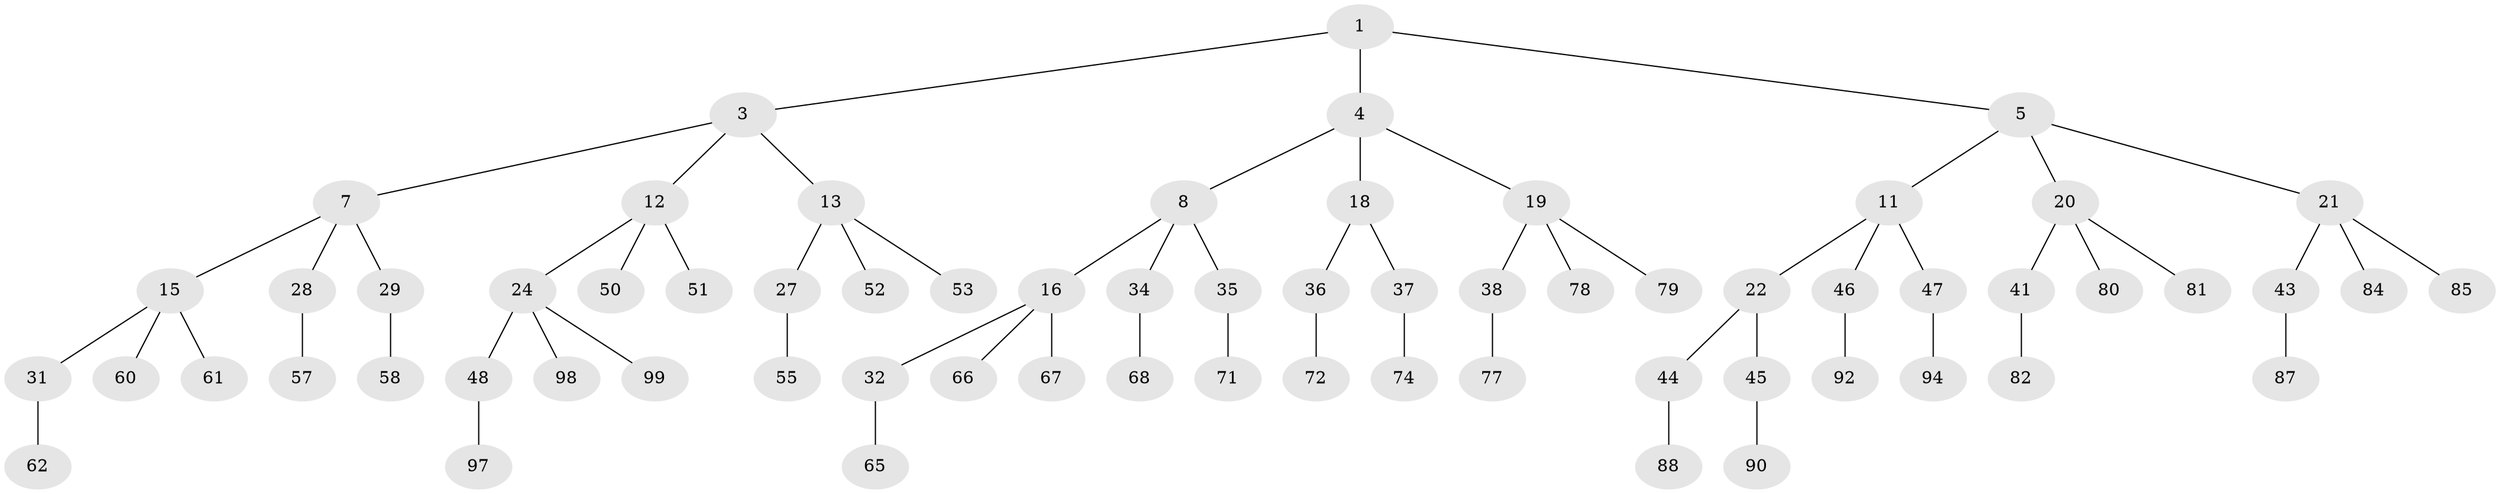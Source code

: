 // original degree distribution, {2: 0.02, 3: 0.48, 1: 0.5}
// Generated by graph-tools (version 1.1) at 2025/38/02/21/25 10:38:56]
// undirected, 67 vertices, 66 edges
graph export_dot {
graph [start="1"]
  node [color=gray90,style=filled];
  1 [super="+2"];
  3 [latent=1,super="+6"];
  4 [latent=0.5,super="+9"];
  5 [latent=0.5,super="+10"];
  7 [latent=0.5,super="+14"];
  8 [latent=0.333333,super="+17"];
  11 [latent=0.333333,super="+23"];
  12 [latent=0.333333,super="+25"];
  13 [latent=0.333333,super="+26"];
  15 [latent=0.333333,super="+30"];
  16 [latent=0.25,super="+33"];
  18 [latent=0.25];
  19 [latent=0.25,super="+39"];
  20 [latent=0.25,super="+40"];
  21 [latent=0.25,super="+42"];
  22 [latent=0.25];
  24 [latent=0.25,super="+49"];
  27 [latent=0.25,super="+54"];
  28 [latent=0.25,super="+56"];
  29 [latent=0.25,super="+59"];
  31 [latent=0.25,super="+63"];
  32 [latent=0.2,super="+64"];
  34 [latent=0.2,super="+69"];
  35 [latent=0.2,super="+70"];
  36 [latent=0.2,super="+73"];
  37 [latent=0.2,super="+75"];
  38 [latent=0.2,super="+76"];
  41 [latent=0.2,super="+83"];
  43 [latent=0.2,super="+86"];
  44 [latent=0.2,super="+89"];
  45 [latent=0.2,super="+91"];
  46 [latent=0.2,super="+93"];
  47 [latent=0.2,super="+95"];
  48 [latent=0.2,super="+96"];
  50 [latent=0.2,super="+100"];
  51 [latent=0.2];
  52 [latent=0.2];
  53 [latent=0.2];
  55 [latent=0.2];
  57 [latent=0.2];
  58 [latent=0.2];
  60 [latent=0.2];
  61 [latent=0.2];
  62 [latent=0.2];
  65 [latent=0.166667];
  66 [latent=0.166667];
  67 [latent=0.166667];
  68 [latent=0.166667];
  71 [latent=0.166667];
  72 [latent=0.166667];
  74 [latent=0.166667];
  77 [latent=0.166667];
  78 [latent=0.166667];
  79 [latent=0.166667];
  80 [latent=0.166667];
  81 [latent=0.166667];
  82 [latent=0.166667];
  84 [latent=0.166667];
  85 [latent=0.166667];
  87 [latent=0.166667];
  88 [latent=0.166667];
  90 [latent=0.166667];
  92 [latent=0.166667];
  94 [latent=0.166667];
  97 [latent=0.166667];
  98 [latent=0.166667];
  99 [latent=0.166667];
  1 -- 3;
  1 -- 4;
  1 -- 5;
  3 -- 7;
  3 -- 12;
  3 -- 13;
  4 -- 8;
  4 -- 18;
  4 -- 19;
  5 -- 11;
  5 -- 21;
  5 -- 20;
  7 -- 15;
  7 -- 28;
  7 -- 29;
  8 -- 16;
  8 -- 34;
  8 -- 35;
  11 -- 22;
  11 -- 46;
  11 -- 47;
  12 -- 24;
  12 -- 50;
  12 -- 51;
  13 -- 27;
  13 -- 53;
  13 -- 52;
  15 -- 31;
  15 -- 60;
  15 -- 61;
  16 -- 32;
  16 -- 66;
  16 -- 67;
  18 -- 36;
  18 -- 37;
  19 -- 38;
  19 -- 78;
  19 -- 79;
  20 -- 41;
  20 -- 80;
  20 -- 81;
  21 -- 43;
  21 -- 85;
  21 -- 84;
  22 -- 44;
  22 -- 45;
  24 -- 48;
  24 -- 98;
  24 -- 99;
  27 -- 55;
  28 -- 57;
  29 -- 58;
  31 -- 62;
  32 -- 65;
  34 -- 68;
  35 -- 71;
  36 -- 72;
  37 -- 74;
  38 -- 77;
  41 -- 82;
  43 -- 87;
  44 -- 88;
  45 -- 90;
  46 -- 92;
  47 -- 94;
  48 -- 97;
}
